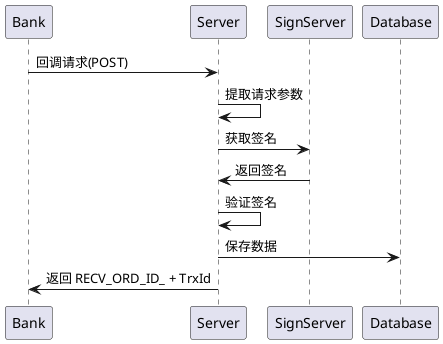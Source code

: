 @startuml

Bank -> Server : 回调请求(POST)
Server -> Server : 提取请求参数
Server -> SignServer : 获取签名
SignServer -> Server : 返回签名
Server -> Server : 验证签名
Server -> Database : 保存数据
Server -> Bank : 返回 RECV_ORD_ID_ + TrxId

@enduml

